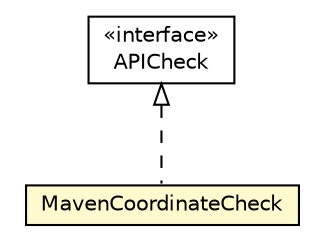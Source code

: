 #!/usr/local/bin/dot
#
# Class diagram 
# Generated by UMLGraph version R5_6-24-gf6e263 (http://www.umlgraph.org/)
#

digraph G {
	edge [fontname="Helvetica",fontsize=10,labelfontname="Helvetica",labelfontsize=10];
	node [fontname="Helvetica",fontsize=10,shape=plaintext];
	nodesep=0.25;
	ranksep=0.5;
	// org.universAAL.support.directives.checks.MavenCoordinateCheck
	c5644376 [label=<<table title="org.universAAL.support.directives.checks.MavenCoordinateCheck" border="0" cellborder="1" cellspacing="0" cellpadding="2" port="p" bgcolor="lemonChiffon" href="./MavenCoordinateCheck.html">
		<tr><td><table border="0" cellspacing="0" cellpadding="1">
<tr><td align="center" balign="center"> MavenCoordinateCheck </td></tr>
		</table></td></tr>
		</table>>, URL="./MavenCoordinateCheck.html", fontname="Helvetica", fontcolor="black", fontsize=10.0];
	// org.universAAL.support.directives.api.APICheck
	c5644396 [label=<<table title="org.universAAL.support.directives.api.APICheck" border="0" cellborder="1" cellspacing="0" cellpadding="2" port="p" href="../api/APICheck.html">
		<tr><td><table border="0" cellspacing="0" cellpadding="1">
<tr><td align="center" balign="center"> &#171;interface&#187; </td></tr>
<tr><td align="center" balign="center"> APICheck </td></tr>
		</table></td></tr>
		</table>>, URL="../api/APICheck.html", fontname="Helvetica", fontcolor="black", fontsize=10.0];
	//org.universAAL.support.directives.checks.MavenCoordinateCheck implements org.universAAL.support.directives.api.APICheck
	c5644396:p -> c5644376:p [dir=back,arrowtail=empty,style=dashed];
}

